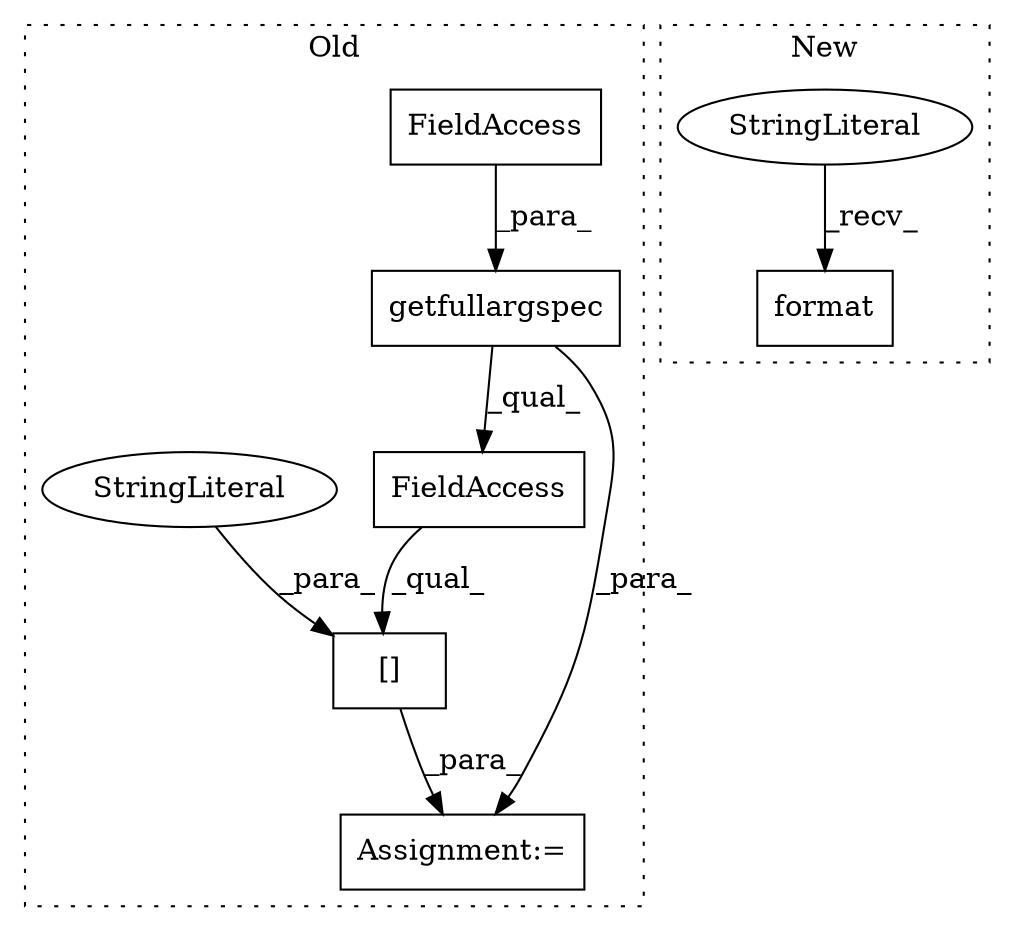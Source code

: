 digraph G {
subgraph cluster0 {
1 [label="getfullargspec" a="32" s="392,419" l="15,1" shape="box"];
3 [label="FieldAccess" a="22" s="407" l="12" shape="box"];
4 [label="FieldAccess" a="22" s="392" l="33" shape="box"];
5 [label="[]" a="2" s="392,443" l="34,1" shape="box"];
6 [label="StringLiteral" a="45" s="426" l="17" shape="ellipse"];
8 [label="Assignment:=" a="7" s="391" l="1" shape="box"];
label = "Old";
style="dotted";
}
subgraph cluster1 {
2 [label="format" a="32" s="733,742" l="7,1" shape="box"];
7 [label="StringLiteral" a="45" s="691" l="41" shape="ellipse"];
label = "New";
style="dotted";
}
1 -> 4 [label="_qual_"];
1 -> 8 [label="_para_"];
3 -> 1 [label="_para_"];
4 -> 5 [label="_qual_"];
5 -> 8 [label="_para_"];
6 -> 5 [label="_para_"];
7 -> 2 [label="_recv_"];
}